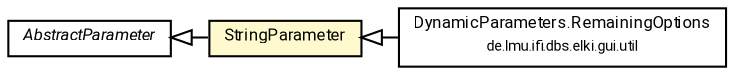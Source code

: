 #!/usr/local/bin/dot
#
# Class diagram 
# Generated by UMLGraph version R5_7_2-60-g0e99a6 (http://www.spinellis.gr/umlgraph/)
#

digraph G {
	graph [fontnames="svg"]
	edge [fontname="Roboto",fontsize=7,labelfontname="Roboto",labelfontsize=7,color="black"];
	node [fontname="Roboto",fontcolor="black",fontsize=8,shape=plaintext,margin=0,width=0,height=0];
	nodesep=0.15;
	ranksep=0.25;
	rankdir=LR;
	// de.lmu.ifi.dbs.elki.utilities.optionhandling.parameters.StringParameter
	c10059939 [label=<<table title="de.lmu.ifi.dbs.elki.utilities.optionhandling.parameters.StringParameter" border="0" cellborder="1" cellspacing="0" cellpadding="2" bgcolor="lemonChiffon" href="StringParameter.html" target="_parent">
		<tr><td><table border="0" cellspacing="0" cellpadding="1">
		<tr><td align="center" balign="center"> <font face="Roboto">StringParameter</font> </td></tr>
		</table></td></tr>
		</table>>, URL="StringParameter.html"];
	// de.lmu.ifi.dbs.elki.utilities.optionhandling.parameters.AbstractParameter<THIS extends de.lmu.ifi.dbs.elki.utilities.optionhandling.parameters.AbstractParameter<THIS, T>, T>
	c10059942 [label=<<table title="de.lmu.ifi.dbs.elki.utilities.optionhandling.parameters.AbstractParameter" border="0" cellborder="1" cellspacing="0" cellpadding="2" href="AbstractParameter.html" target="_parent">
		<tr><td><table border="0" cellspacing="0" cellpadding="1">
		<tr><td align="center" balign="center"> <font face="Roboto"><i>AbstractParameter</i></font> </td></tr>
		</table></td></tr>
		</table>>, URL="AbstractParameter.html"];
	// de.lmu.ifi.dbs.elki.gui.util.DynamicParameters.RemainingOptions
	c10060255 [label=<<table title="de.lmu.ifi.dbs.elki.gui.util.DynamicParameters.RemainingOptions" border="0" cellborder="1" cellspacing="0" cellpadding="2" href="../../../gui/util/DynamicParameters.RemainingOptions.html" target="_parent">
		<tr><td><table border="0" cellspacing="0" cellpadding="1">
		<tr><td align="center" balign="center"> <font face="Roboto">DynamicParameters.RemainingOptions</font> </td></tr>
		<tr><td align="center" balign="center"> <font face="Roboto" point-size="7.0">de.lmu.ifi.dbs.elki.gui.util</font> </td></tr>
		</table></td></tr>
		</table>>, URL="../../../gui/util/DynamicParameters.RemainingOptions.html"];
	// de.lmu.ifi.dbs.elki.utilities.optionhandling.parameters.StringParameter extends de.lmu.ifi.dbs.elki.utilities.optionhandling.parameters.AbstractParameter<THIS extends de.lmu.ifi.dbs.elki.utilities.optionhandling.parameters.AbstractParameter<THIS, T>, T>
	c10059942 -> c10059939 [arrowtail=empty,dir=back,weight=10];
	// de.lmu.ifi.dbs.elki.gui.util.DynamicParameters.RemainingOptions extends de.lmu.ifi.dbs.elki.utilities.optionhandling.parameters.StringParameter
	c10059939 -> c10060255 [arrowtail=empty,dir=back,weight=10];
}

